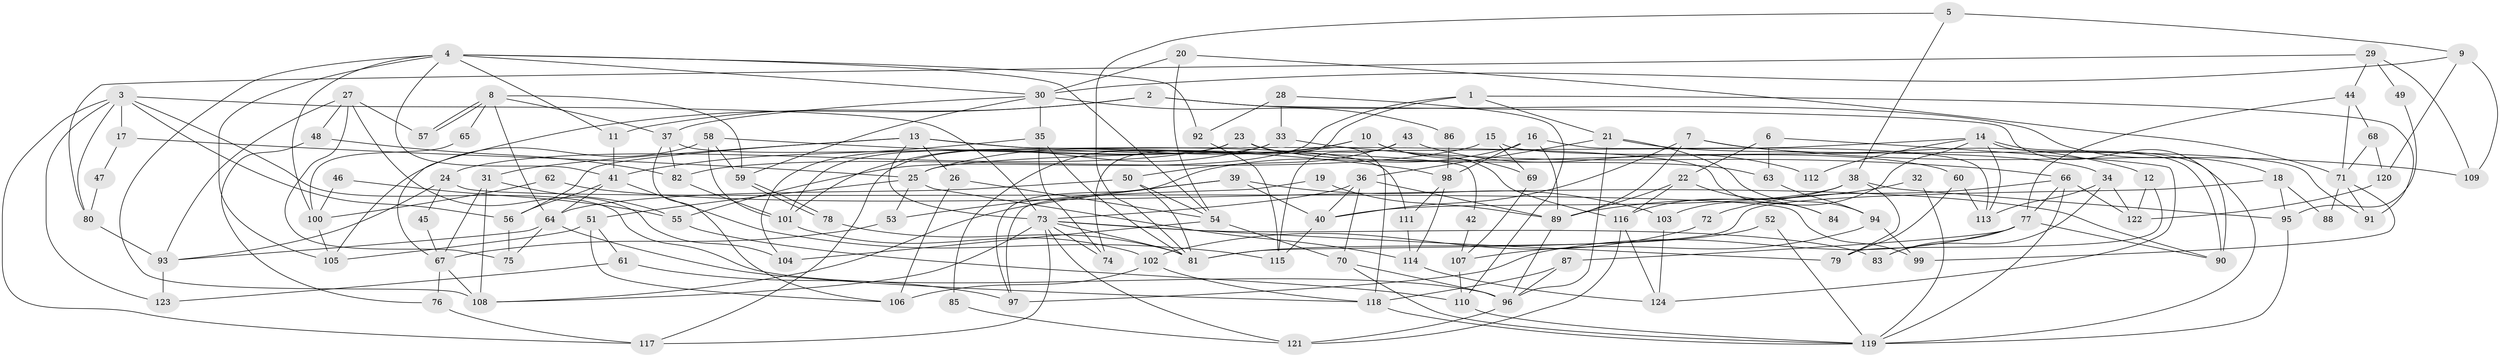 // coarse degree distribution, {5: 0.2073170731707317, 4: 0.25609756097560976, 8: 0.06097560975609756, 12: 0.012195121951219513, 6: 0.10975609756097561, 3: 0.14634146341463414, 7: 0.0975609756097561, 2: 0.08536585365853659, 10: 0.012195121951219513, 11: 0.012195121951219513}
// Generated by graph-tools (version 1.1) at 2025/23/03/03/25 07:23:59]
// undirected, 124 vertices, 248 edges
graph export_dot {
graph [start="1"]
  node [color=gray90,style=filled];
  1;
  2;
  3;
  4;
  5;
  6;
  7;
  8;
  9;
  10;
  11;
  12;
  13;
  14;
  15;
  16;
  17;
  18;
  19;
  20;
  21;
  22;
  23;
  24;
  25;
  26;
  27;
  28;
  29;
  30;
  31;
  32;
  33;
  34;
  35;
  36;
  37;
  38;
  39;
  40;
  41;
  42;
  43;
  44;
  45;
  46;
  47;
  48;
  49;
  50;
  51;
  52;
  53;
  54;
  55;
  56;
  57;
  58;
  59;
  60;
  61;
  62;
  63;
  64;
  65;
  66;
  67;
  68;
  69;
  70;
  71;
  72;
  73;
  74;
  75;
  76;
  77;
  78;
  79;
  80;
  81;
  82;
  83;
  84;
  85;
  86;
  87;
  88;
  89;
  90;
  91;
  92;
  93;
  94;
  95;
  96;
  97;
  98;
  99;
  100;
  101;
  102;
  103;
  104;
  105;
  106;
  107;
  108;
  109;
  110;
  111;
  112;
  113;
  114;
  115;
  116;
  117;
  118;
  119;
  120;
  121;
  122;
  123;
  124;
  1 -- 21;
  1 -- 74;
  1 -- 55;
  1 -- 91;
  2 -- 90;
  2 -- 18;
  2 -- 11;
  2 -- 67;
  3 -- 73;
  3 -- 56;
  3 -- 17;
  3 -- 80;
  3 -- 96;
  3 -- 117;
  3 -- 123;
  4 -- 41;
  4 -- 108;
  4 -- 11;
  4 -- 30;
  4 -- 54;
  4 -- 92;
  4 -- 100;
  4 -- 105;
  5 -- 38;
  5 -- 81;
  5 -- 9;
  6 -- 124;
  6 -- 63;
  6 -- 22;
  7 -- 12;
  7 -- 40;
  7 -- 89;
  7 -- 109;
  8 -- 57;
  8 -- 57;
  8 -- 64;
  8 -- 37;
  8 -- 59;
  8 -- 65;
  9 -- 30;
  9 -- 109;
  9 -- 120;
  10 -- 25;
  10 -- 116;
  10 -- 69;
  10 -- 85;
  11 -- 41;
  12 -- 79;
  12 -- 122;
  13 -- 56;
  13 -- 73;
  13 -- 26;
  13 -- 31;
  13 -- 42;
  13 -- 84;
  14 -- 103;
  14 -- 119;
  14 -- 25;
  14 -- 90;
  14 -- 112;
  14 -- 113;
  15 -- 91;
  15 -- 82;
  15 -- 69;
  16 -- 113;
  16 -- 89;
  16 -- 97;
  16 -- 98;
  17 -- 25;
  17 -- 47;
  18 -- 95;
  18 -- 81;
  18 -- 88;
  19 -- 89;
  19 -- 97;
  20 -- 30;
  20 -- 54;
  20 -- 71;
  21 -- 36;
  21 -- 96;
  21 -- 34;
  21 -- 94;
  22 -- 89;
  22 -- 84;
  22 -- 116;
  23 -- 118;
  23 -- 101;
  23 -- 24;
  23 -- 60;
  23 -- 63;
  23 -- 104;
  24 -- 93;
  24 -- 45;
  24 -- 99;
  25 -- 51;
  25 -- 53;
  25 -- 114;
  26 -- 54;
  26 -- 106;
  27 -- 104;
  27 -- 48;
  27 -- 57;
  27 -- 75;
  27 -- 93;
  28 -- 110;
  28 -- 92;
  28 -- 33;
  29 -- 109;
  29 -- 44;
  29 -- 49;
  29 -- 80;
  30 -- 59;
  30 -- 35;
  30 -- 37;
  30 -- 86;
  31 -- 67;
  31 -- 55;
  31 -- 108;
  32 -- 89;
  32 -- 119;
  33 -- 66;
  33 -- 101;
  33 -- 117;
  34 -- 83;
  34 -- 113;
  34 -- 122;
  35 -- 41;
  35 -- 74;
  35 -- 81;
  36 -- 73;
  36 -- 70;
  36 -- 40;
  36 -- 89;
  37 -- 82;
  37 -- 106;
  37 -- 111;
  38 -- 116;
  38 -- 79;
  38 -- 40;
  38 -- 95;
  39 -- 40;
  39 -- 108;
  39 -- 53;
  39 -- 103;
  40 -- 115;
  41 -- 64;
  41 -- 56;
  41 -- 115;
  42 -- 107;
  43 -- 50;
  43 -- 115;
  43 -- 112;
  44 -- 77;
  44 -- 71;
  44 -- 68;
  45 -- 67;
  46 -- 55;
  46 -- 100;
  47 -- 80;
  48 -- 76;
  48 -- 82;
  49 -- 95;
  50 -- 64;
  50 -- 81;
  50 -- 54;
  51 -- 105;
  51 -- 106;
  51 -- 61;
  52 -- 119;
  52 -- 81;
  53 -- 67;
  54 -- 70;
  54 -- 104;
  55 -- 110;
  56 -- 75;
  58 -- 59;
  58 -- 98;
  58 -- 101;
  58 -- 105;
  59 -- 78;
  59 -- 78;
  60 -- 113;
  60 -- 79;
  61 -- 123;
  61 -- 97;
  62 -- 100;
  62 -- 90;
  63 -- 94;
  64 -- 118;
  64 -- 93;
  64 -- 75;
  65 -- 100;
  66 -- 77;
  66 -- 119;
  66 -- 72;
  66 -- 122;
  67 -- 76;
  67 -- 108;
  68 -- 120;
  68 -- 71;
  69 -- 107;
  70 -- 96;
  70 -- 119;
  71 -- 88;
  71 -- 91;
  71 -- 99;
  72 -- 102;
  73 -- 108;
  73 -- 117;
  73 -- 74;
  73 -- 79;
  73 -- 81;
  73 -- 83;
  73 -- 121;
  76 -- 117;
  77 -- 87;
  77 -- 97;
  77 -- 83;
  77 -- 90;
  78 -- 81;
  80 -- 93;
  82 -- 101;
  85 -- 121;
  86 -- 98;
  87 -- 96;
  87 -- 118;
  89 -- 96;
  92 -- 115;
  93 -- 123;
  94 -- 99;
  94 -- 107;
  95 -- 119;
  96 -- 121;
  98 -- 114;
  98 -- 111;
  100 -- 105;
  101 -- 102;
  102 -- 106;
  102 -- 118;
  103 -- 124;
  107 -- 110;
  110 -- 119;
  111 -- 114;
  114 -- 124;
  116 -- 121;
  116 -- 124;
  118 -- 119;
  120 -- 122;
}

